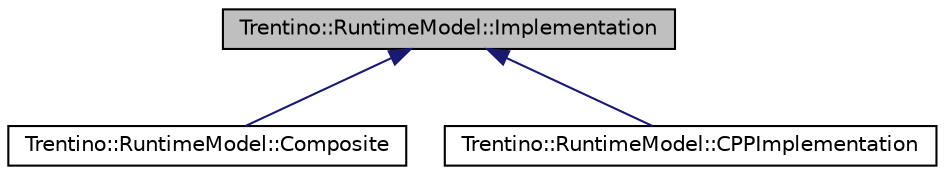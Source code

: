 digraph G
{
  edge [fontname="Helvetica",fontsize="10",labelfontname="Helvetica",labelfontsize="10"];
  node [fontname="Helvetica",fontsize="10",shape=record];
  Node1 [label="Trentino::RuntimeModel::Implementation",height=0.2,width=0.4,color="black", fillcolor="grey75", style="filled" fontcolor="black"];
  Node1 -> Node2 [dir="back",color="midnightblue",fontsize="10",style="solid",fontname="Helvetica"];
  Node2 [label="Trentino::RuntimeModel::Composite",height=0.2,width=0.4,color="black", fillcolor="white", style="filled",URL="$class_trentino_1_1_runtime_model_1_1_composite.html",tooltip="Represents an SCA composite at runtime."];
  Node1 -> Node3 [dir="back",color="midnightblue",fontsize="10",style="solid",fontname="Helvetica"];
  Node3 [label="Trentino::RuntimeModel::CPPImplementation",height=0.2,width=0.4,color="black", fillcolor="white", style="filled",URL="$class_trentino_1_1_runtime_model_1_1_c_p_p_implementation.html",tooltip="Represents an SCA CPPImplementation at runtime."];
}
